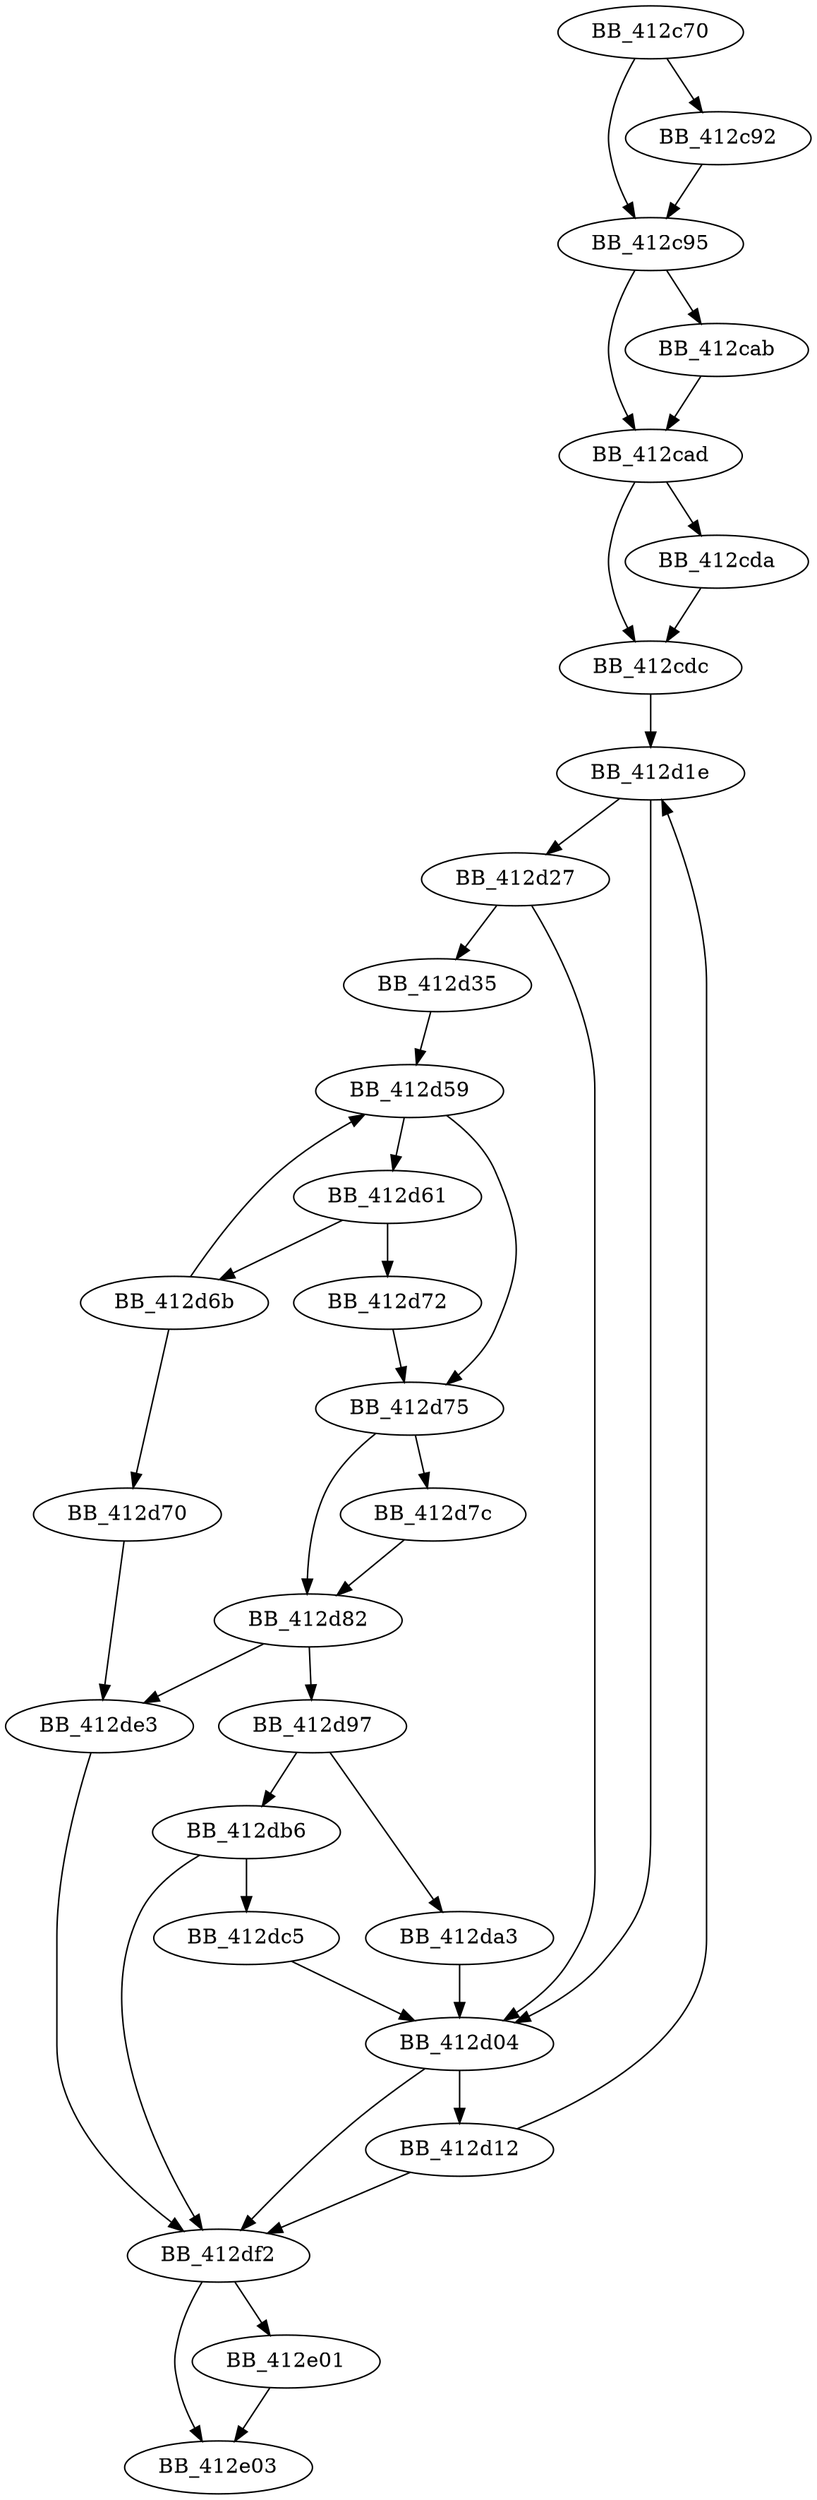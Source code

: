DiGraph sub_412C70{
BB_412c70->BB_412c92
BB_412c70->BB_412c95
BB_412c92->BB_412c95
BB_412c95->BB_412cab
BB_412c95->BB_412cad
BB_412cab->BB_412cad
BB_412cad->BB_412cda
BB_412cad->BB_412cdc
BB_412cda->BB_412cdc
BB_412cdc->BB_412d1e
BB_412d04->BB_412d12
BB_412d04->BB_412df2
BB_412d12->BB_412d1e
BB_412d12->BB_412df2
BB_412d1e->BB_412d04
BB_412d1e->BB_412d27
BB_412d27->BB_412d04
BB_412d27->BB_412d35
BB_412d35->BB_412d59
BB_412d59->BB_412d61
BB_412d59->BB_412d75
BB_412d61->BB_412d6b
BB_412d61->BB_412d72
BB_412d6b->BB_412d59
BB_412d6b->BB_412d70
BB_412d70->BB_412de3
BB_412d72->BB_412d75
BB_412d75->BB_412d7c
BB_412d75->BB_412d82
BB_412d7c->BB_412d82
BB_412d82->BB_412d97
BB_412d82->BB_412de3
BB_412d97->BB_412da3
BB_412d97->BB_412db6
BB_412da3->BB_412d04
BB_412db6->BB_412dc5
BB_412db6->BB_412df2
BB_412dc5->BB_412d04
BB_412de3->BB_412df2
BB_412df2->BB_412e01
BB_412df2->BB_412e03
BB_412e01->BB_412e03
}
